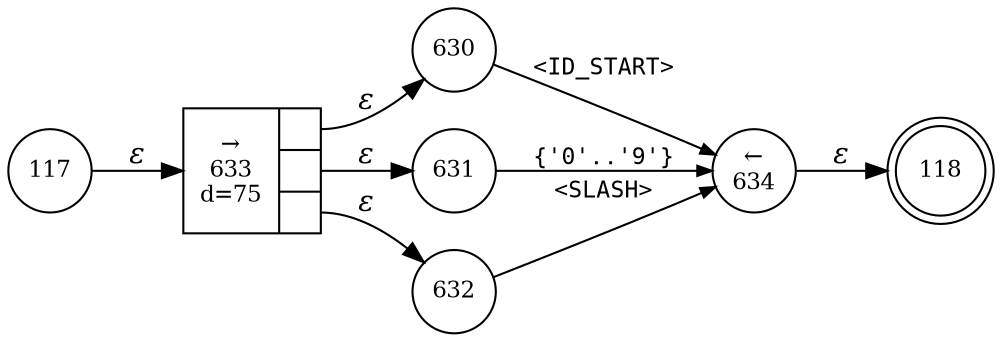 digraph ATN {
rankdir=LR;
s118[fontsize=11, label="118", shape=doublecircle, fixedsize=true, width=.6];
s117[fontsize=11,label="117", shape=circle, fixedsize=true, width=.55, peripheries=1];
s630[fontsize=11,label="630", shape=circle, fixedsize=true, width=.55, peripheries=1];
s631[fontsize=11,label="631", shape=circle, fixedsize=true, width=.55, peripheries=1];
s632[fontsize=11,label="632", shape=circle, fixedsize=true, width=.55, peripheries=1];
s633[fontsize=11,label="{&rarr;\n633\nd=75|{<p0>|<p1>|<p2>}}", shape=record, fixedsize=false, peripheries=1];
s634[fontsize=11,label="&larr;\n634", shape=circle, fixedsize=true, width=.55, peripheries=1];
s117 -> s633 [fontname="Times-Italic", label="&epsilon;"];
s633:p0 -> s630 [fontname="Times-Italic", label="&epsilon;"];
s633:p1 -> s631 [fontname="Times-Italic", label="&epsilon;"];
s633:p2 -> s632 [fontname="Times-Italic", label="&epsilon;"];
s630 -> s634 [fontsize=11, fontname="Courier", arrowsize=.7, label = "<ID_START>", arrowhead = normal];
s631 -> s634 [fontsize=11, fontname="Courier", arrowsize=.7, label = "{'0'..'9'}", arrowhead = normal];
s632 -> s634 [fontsize=11, fontname="Courier", arrowsize=.7, label = "<SLASH>", arrowhead = normal];
s634 -> s118 [fontname="Times-Italic", label="&epsilon;"];
}